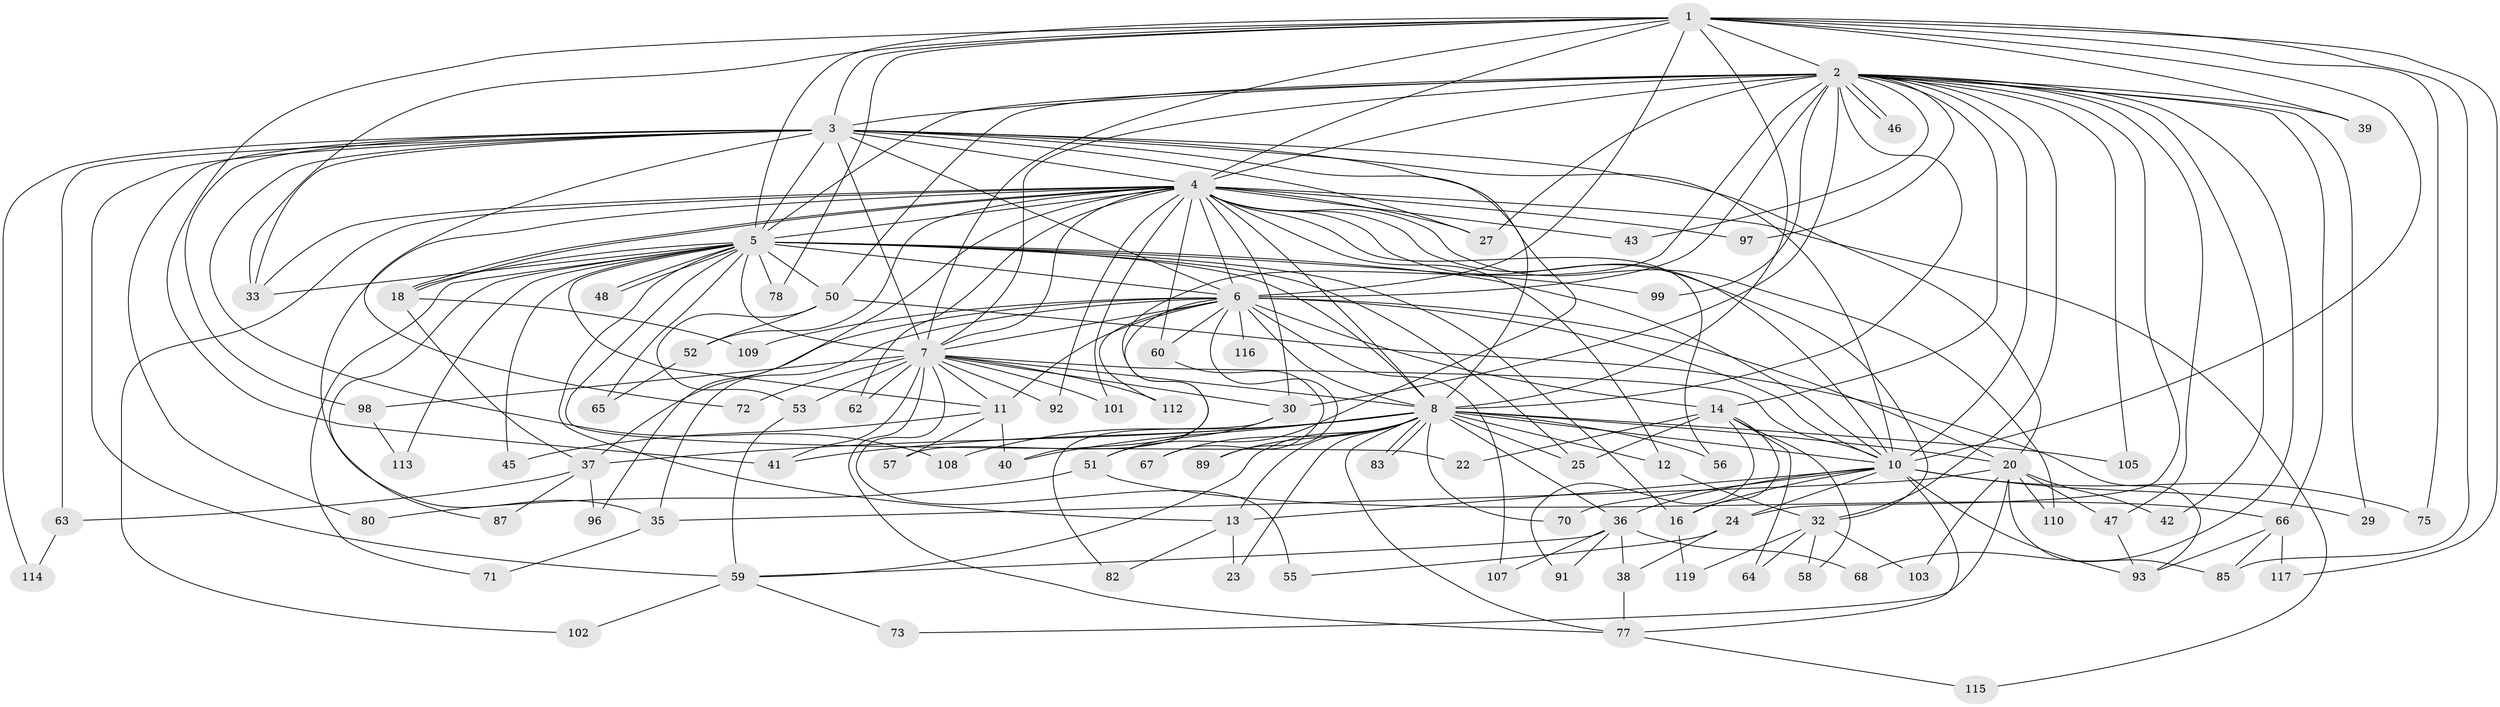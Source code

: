 // Generated by graph-tools (version 1.1) at 2025/51/02/27/25 19:51:52]
// undirected, 90 vertices, 219 edges
graph export_dot {
graph [start="1"]
  node [color=gray90,style=filled];
  1 [super="+88"];
  2 [super="+9"];
  3 [super="+31"];
  4 [super="+49"];
  5 [super="+15"];
  6 [super="+21"];
  7 [super="+54"];
  8 [super="+104"];
  10 [super="+74"];
  11 [super="+17"];
  12;
  13 [super="+19"];
  14 [super="+28"];
  16;
  18 [super="+26"];
  20 [super="+61"];
  22;
  23;
  24;
  25 [super="+76"];
  27 [super="+86"];
  29;
  30 [super="+84"];
  32 [super="+106"];
  33 [super="+34"];
  35 [super="+100"];
  36 [super="+90"];
  37 [super="+44"];
  38 [super="+95"];
  39;
  40 [super="+69"];
  41;
  42;
  43;
  45;
  46;
  47;
  48;
  50 [super="+118"];
  51;
  52;
  53;
  55;
  56;
  57;
  58;
  59 [super="+79"];
  60;
  62;
  63;
  64;
  65;
  66 [super="+94"];
  67;
  68;
  70;
  71;
  72;
  73;
  75;
  77 [super="+81"];
  78;
  80;
  82;
  83;
  85;
  87;
  89;
  91;
  92;
  93 [super="+111"];
  96;
  97;
  98;
  99;
  101;
  102;
  103;
  105;
  107;
  108;
  109;
  110;
  112;
  113;
  114;
  115;
  116;
  117;
  119;
  1 -- 2 [weight=2];
  1 -- 3;
  1 -- 4;
  1 -- 5;
  1 -- 6;
  1 -- 7;
  1 -- 8;
  1 -- 10;
  1 -- 39;
  1 -- 41;
  1 -- 75;
  1 -- 78;
  1 -- 85;
  1 -- 117;
  1 -- 33;
  2 -- 3 [weight=3];
  2 -- 4 [weight=2];
  2 -- 5 [weight=2];
  2 -- 6 [weight=2];
  2 -- 7 [weight=2];
  2 -- 8 [weight=2];
  2 -- 10 [weight=2];
  2 -- 14;
  2 -- 27;
  2 -- 30;
  2 -- 39;
  2 -- 42;
  2 -- 43;
  2 -- 46;
  2 -- 46;
  2 -- 47;
  2 -- 50;
  2 -- 66;
  2 -- 68;
  2 -- 97;
  2 -- 105;
  2 -- 99;
  2 -- 24;
  2 -- 29;
  2 -- 32;
  2 -- 40;
  3 -- 4;
  3 -- 5;
  3 -- 6;
  3 -- 7;
  3 -- 8;
  3 -- 10;
  3 -- 20;
  3 -- 27;
  3 -- 33;
  3 -- 51;
  3 -- 63;
  3 -- 72;
  3 -- 80;
  3 -- 98;
  3 -- 108;
  3 -- 59;
  3 -- 114;
  4 -- 5;
  4 -- 6;
  4 -- 7;
  4 -- 8 [weight=2];
  4 -- 10;
  4 -- 12;
  4 -- 18;
  4 -- 18;
  4 -- 30;
  4 -- 32;
  4 -- 33;
  4 -- 43;
  4 -- 52;
  4 -- 56;
  4 -- 60;
  4 -- 62;
  4 -- 92;
  4 -- 96;
  4 -- 97;
  4 -- 101;
  4 -- 110;
  4 -- 115;
  4 -- 102;
  4 -- 35;
  4 -- 27;
  5 -- 6;
  5 -- 7;
  5 -- 8 [weight=2];
  5 -- 10 [weight=2];
  5 -- 11;
  5 -- 13;
  5 -- 16;
  5 -- 22;
  5 -- 25;
  5 -- 45;
  5 -- 48;
  5 -- 48;
  5 -- 50;
  5 -- 65;
  5 -- 78;
  5 -- 87;
  5 -- 99;
  5 -- 113;
  5 -- 71;
  5 -- 33;
  5 -- 18;
  6 -- 7 [weight=2];
  6 -- 8;
  6 -- 10;
  6 -- 11;
  6 -- 14;
  6 -- 35;
  6 -- 37;
  6 -- 57;
  6 -- 60;
  6 -- 89;
  6 -- 107;
  6 -- 109;
  6 -- 112;
  6 -- 116 [weight=2];
  6 -- 20;
  7 -- 8;
  7 -- 10;
  7 -- 53;
  7 -- 55;
  7 -- 62;
  7 -- 72;
  7 -- 92;
  7 -- 98;
  7 -- 101;
  7 -- 112;
  7 -- 41;
  7 -- 11;
  7 -- 30;
  7 -- 77;
  8 -- 10;
  8 -- 12;
  8 -- 20;
  8 -- 23;
  8 -- 25;
  8 -- 36 [weight=2];
  8 -- 40;
  8 -- 41;
  8 -- 56;
  8 -- 59;
  8 -- 67;
  8 -- 70;
  8 -- 77;
  8 -- 83;
  8 -- 83;
  8 -- 89;
  8 -- 105;
  8 -- 108;
  8 -- 37;
  8 -- 13;
  10 -- 13;
  10 -- 16;
  10 -- 24;
  10 -- 29;
  10 -- 36;
  10 -- 70;
  10 -- 75;
  10 -- 93;
  10 -- 77;
  11 -- 57;
  11 -- 40;
  11 -- 45;
  12 -- 32;
  13 -- 82;
  13 -- 23;
  14 -- 22;
  14 -- 64;
  14 -- 91;
  14 -- 16;
  14 -- 58;
  14 -- 25;
  16 -- 119;
  18 -- 37;
  18 -- 109;
  20 -- 35;
  20 -- 42;
  20 -- 47;
  20 -- 73;
  20 -- 85;
  20 -- 103;
  20 -- 110;
  24 -- 38;
  24 -- 55;
  30 -- 51;
  30 -- 82;
  32 -- 58;
  32 -- 64;
  32 -- 103;
  32 -- 119;
  35 -- 71;
  36 -- 38;
  36 -- 68;
  36 -- 91;
  36 -- 107;
  36 -- 59;
  37 -- 96;
  37 -- 63;
  37 -- 87;
  38 -- 77;
  47 -- 93;
  50 -- 52;
  50 -- 53;
  50 -- 93;
  51 -- 66;
  51 -- 80;
  52 -- 65;
  53 -- 59;
  59 -- 73;
  59 -- 102;
  60 -- 67;
  63 -- 114;
  66 -- 117;
  66 -- 93;
  66 -- 85;
  77 -- 115;
  98 -- 113;
}
